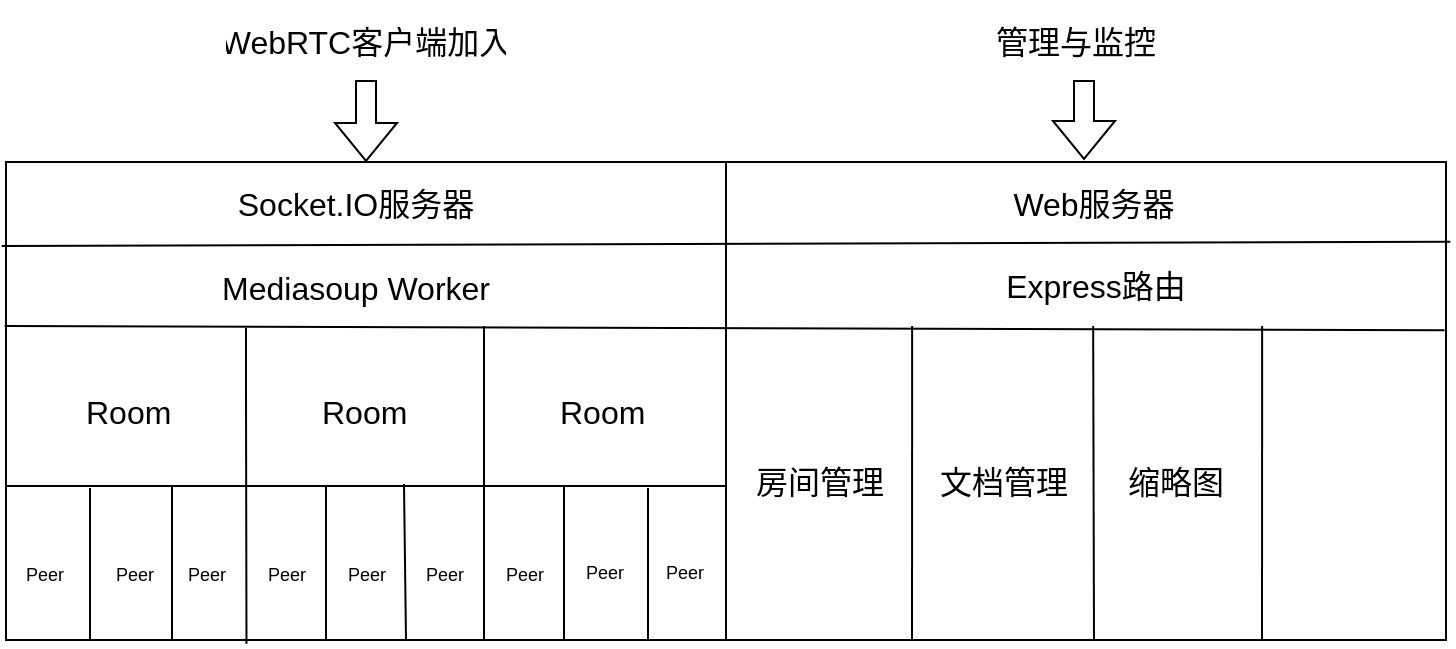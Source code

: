 <mxfile version="18.0.2" type="github">
  <diagram id="LaGgmpBY4K7J5JxBWZix" name="第 1 页">
    <mxGraphModel dx="1422" dy="698" grid="1" gridSize="10" guides="1" tooltips="1" connect="1" arrows="1" fold="1" page="1" pageScale="1" pageWidth="827" pageHeight="1169" math="0" shadow="0">
      <root>
        <mxCell id="0" />
        <mxCell id="1" parent="0" />
        <mxCell id="exaFY1USp6AMMxPbQBmG-1" value="" style="rounded=0;whiteSpace=wrap;html=1;" parent="1" vertex="1">
          <mxGeometry x="80" y="101" width="720" height="239" as="geometry" />
        </mxCell>
        <mxCell id="exaFY1USp6AMMxPbQBmG-2" value="" style="endArrow=none;html=1;rounded=0;exitX=-0.003;exitY=0.1;exitDx=0;exitDy=0;exitPerimeter=0;entryX=1.003;entryY=0.095;entryDx=0;entryDy=0;entryPerimeter=0;" parent="1" edge="1">
          <mxGeometry width="50" height="50" relative="1" as="geometry">
            <mxPoint x="77.84" y="143" as="sourcePoint" />
            <mxPoint x="802.16" y="140.85" as="targetPoint" />
            <Array as="points" />
          </mxGeometry>
        </mxCell>
        <mxCell id="exaFY1USp6AMMxPbQBmG-3" value="" style="endArrow=none;html=1;rounded=0;exitX=-0.001;exitY=0.195;exitDx=0;exitDy=0;exitPerimeter=0;entryX=0.999;entryY=0.2;entryDx=0;entryDy=0;entryPerimeter=0;" parent="1" edge="1">
          <mxGeometry width="50" height="50" relative="1" as="geometry">
            <mxPoint x="79.28" y="183.0" as="sourcePoint" />
            <mxPoint x="799.28" y="185.15" as="targetPoint" />
          </mxGeometry>
        </mxCell>
        <mxCell id="exaFY1USp6AMMxPbQBmG-4" value="" style="endArrow=none;html=1;rounded=0;entryX=0.5;entryY=0;entryDx=0;entryDy=0;exitX=0.5;exitY=1;exitDx=0;exitDy=0;" parent="1" source="exaFY1USp6AMMxPbQBmG-1" target="exaFY1USp6AMMxPbQBmG-1" edge="1">
          <mxGeometry width="50" height="50" relative="1" as="geometry">
            <mxPoint x="390" y="380" as="sourcePoint" />
            <mxPoint x="440" y="330" as="targetPoint" />
          </mxGeometry>
        </mxCell>
        <mxCell id="exaFY1USp6AMMxPbQBmG-5" value="Socket.IO服务器" style="text;strokeColor=none;fillColor=none;align=center;verticalAlign=middle;spacingLeft=4;spacingRight=4;overflow=hidden;points=[[0,0.5],[1,0.5]];portConstraint=eastwest;rotatable=0;fontSize=16;" parent="1" vertex="1">
          <mxGeometry x="180" y="101" width="150" height="40" as="geometry" />
        </mxCell>
        <mxCell id="exaFY1USp6AMMxPbQBmG-6" value="Web服务器" style="text;strokeColor=none;fillColor=none;align=center;verticalAlign=middle;spacingLeft=4;spacingRight=4;overflow=hidden;points=[[0,0.5],[1,0.5]];portConstraint=eastwest;rotatable=0;fontSize=16;" parent="1" vertex="1">
          <mxGeometry x="549" y="101" width="150" height="40" as="geometry" />
        </mxCell>
        <mxCell id="exaFY1USp6AMMxPbQBmG-7" value="Express路由" style="text;strokeColor=none;fillColor=none;align=center;verticalAlign=middle;spacingLeft=4;spacingRight=4;overflow=hidden;points=[[0,0.5],[1,0.5]];portConstraint=eastwest;rotatable=0;fontSize=16;" parent="1" vertex="1">
          <mxGeometry x="550" y="142" width="150" height="40" as="geometry" />
        </mxCell>
        <mxCell id="exaFY1USp6AMMxPbQBmG-8" value="Mediasoup Worker" style="text;strokeColor=none;fillColor=none;align=center;verticalAlign=middle;spacingLeft=4;spacingRight=4;overflow=hidden;points=[[0,0.5],[1,0.5]];portConstraint=eastwest;rotatable=0;fontSize=16;" parent="1" vertex="1">
          <mxGeometry x="180" y="143" width="150" height="40" as="geometry" />
        </mxCell>
        <mxCell id="exaFY1USp6AMMxPbQBmG-9" value="" style="endArrow=none;html=1;rounded=0;fontSize=16;" parent="1" edge="1">
          <mxGeometry width="50" height="50" relative="1" as="geometry">
            <mxPoint x="533" y="340" as="sourcePoint" />
            <mxPoint x="533.08" y="183" as="targetPoint" />
          </mxGeometry>
        </mxCell>
        <mxCell id="exaFY1USp6AMMxPbQBmG-10" value="" style="endArrow=none;html=1;rounded=0;fontSize=16;" parent="1" edge="1">
          <mxGeometry width="50" height="50" relative="1" as="geometry">
            <mxPoint x="624" y="340" as="sourcePoint" />
            <mxPoint x="623.58" y="183" as="targetPoint" />
          </mxGeometry>
        </mxCell>
        <mxCell id="exaFY1USp6AMMxPbQBmG-11" value="" style="endArrow=none;html=1;rounded=0;fontSize=16;" parent="1" edge="1">
          <mxGeometry width="50" height="50" relative="1" as="geometry">
            <mxPoint x="708" y="340" as="sourcePoint" />
            <mxPoint x="708.08" y="183" as="targetPoint" />
          </mxGeometry>
        </mxCell>
        <mxCell id="exaFY1USp6AMMxPbQBmG-12" value="" style="endArrow=none;html=1;rounded=0;fontSize=16;exitX=0.167;exitY=1.008;exitDx=0;exitDy=0;exitPerimeter=0;" parent="1" source="exaFY1USp6AMMxPbQBmG-1" edge="1">
          <mxGeometry width="50" height="50" relative="1" as="geometry">
            <mxPoint x="200.24" y="477.59" as="sourcePoint" />
            <mxPoint x="200" y="214" as="targetPoint" />
            <Array as="points">
              <mxPoint x="200" y="214" />
              <mxPoint x="200" y="184" />
            </Array>
          </mxGeometry>
        </mxCell>
        <mxCell id="exaFY1USp6AMMxPbQBmG-15" value="" style="endArrow=none;html=1;rounded=0;fontSize=16;" parent="1" edge="1">
          <mxGeometry width="50" height="50" relative="1" as="geometry">
            <mxPoint x="319" y="340" as="sourcePoint" />
            <mxPoint x="319" y="183" as="targetPoint" />
          </mxGeometry>
        </mxCell>
        <mxCell id="exaFY1USp6AMMxPbQBmG-16" value="" style="endArrow=none;html=1;rounded=0;fontSize=16;exitX=0;exitY=0.5;exitDx=0;exitDy=0;" parent="1" edge="1">
          <mxGeometry width="50" height="50" relative="1" as="geometry">
            <mxPoint x="80" y="263" as="sourcePoint" />
            <mxPoint x="440" y="263" as="targetPoint" />
          </mxGeometry>
        </mxCell>
        <mxCell id="exaFY1USp6AMMxPbQBmG-18" value="" style="endArrow=none;html=1;rounded=0;fontSize=16;" parent="1" edge="1">
          <mxGeometry width="50" height="50" relative="1" as="geometry">
            <mxPoint x="279" y="262" as="sourcePoint" />
            <mxPoint x="280" y="340" as="targetPoint" />
          </mxGeometry>
        </mxCell>
        <mxCell id="exaFY1USp6AMMxPbQBmG-19" value="" style="endArrow=none;html=1;rounded=0;fontSize=16;" parent="1" edge="1">
          <mxGeometry width="50" height="50" relative="1" as="geometry">
            <mxPoint x="359" y="263" as="sourcePoint" />
            <mxPoint x="359" y="340" as="targetPoint" />
          </mxGeometry>
        </mxCell>
        <mxCell id="exaFY1USp6AMMxPbQBmG-20" value="" style="endArrow=none;html=1;rounded=0;fontSize=16;" parent="1" edge="1">
          <mxGeometry width="50" height="50" relative="1" as="geometry">
            <mxPoint x="401" y="264" as="sourcePoint" />
            <mxPoint x="401" y="340" as="targetPoint" />
          </mxGeometry>
        </mxCell>
        <mxCell id="exaFY1USp6AMMxPbQBmG-21" value="" style="endArrow=none;html=1;rounded=0;fontSize=16;" parent="1" edge="1">
          <mxGeometry width="50" height="50" relative="1" as="geometry">
            <mxPoint x="240" y="263" as="sourcePoint" />
            <mxPoint x="240" y="340" as="targetPoint" />
          </mxGeometry>
        </mxCell>
        <mxCell id="exaFY1USp6AMMxPbQBmG-22" value="" style="endArrow=none;html=1;rounded=0;fontSize=16;" parent="1" edge="1">
          <mxGeometry width="50" height="50" relative="1" as="geometry">
            <mxPoint x="163" y="263" as="sourcePoint" />
            <mxPoint x="163" y="340" as="targetPoint" />
          </mxGeometry>
        </mxCell>
        <mxCell id="exaFY1USp6AMMxPbQBmG-23" value="" style="endArrow=none;html=1;rounded=0;fontSize=16;" parent="1" edge="1">
          <mxGeometry width="50" height="50" relative="1" as="geometry">
            <mxPoint x="122" y="264" as="sourcePoint" />
            <mxPoint x="122" y="340" as="targetPoint" />
          </mxGeometry>
        </mxCell>
        <mxCell id="exaFY1USp6AMMxPbQBmG-24" value="Room" style="text;strokeColor=none;fillColor=none;align=left;verticalAlign=middle;spacingLeft=4;spacingRight=4;overflow=hidden;points=[[0,0.5],[1,0.5]];portConstraint=eastwest;rotatable=0;fontSize=16;" parent="1" vertex="1">
          <mxGeometry x="114" y="210" width="60" height="30" as="geometry" />
        </mxCell>
        <mxCell id="exaFY1USp6AMMxPbQBmG-25" value="Room" style="text;strokeColor=none;fillColor=none;align=left;verticalAlign=middle;spacingLeft=4;spacingRight=4;overflow=hidden;points=[[0,0.5],[1,0.5]];portConstraint=eastwest;rotatable=0;fontSize=16;" parent="1" vertex="1">
          <mxGeometry x="232" y="210" width="60" height="30" as="geometry" />
        </mxCell>
        <mxCell id="exaFY1USp6AMMxPbQBmG-26" value="Room" style="text;strokeColor=none;fillColor=none;align=left;verticalAlign=middle;spacingLeft=4;spacingRight=4;overflow=hidden;points=[[0,0.5],[1,0.5]];portConstraint=eastwest;rotatable=0;fontSize=16;" parent="1" vertex="1">
          <mxGeometry x="351" y="210" width="60" height="30" as="geometry" />
        </mxCell>
        <mxCell id="exaFY1USp6AMMxPbQBmG-27" value="Peer" style="text;strokeColor=none;fillColor=none;align=left;verticalAlign=middle;spacingLeft=4;spacingRight=4;overflow=hidden;points=[[0,0.5],[1,0.5]];portConstraint=eastwest;rotatable=0;fontSize=9;" parent="1" vertex="1">
          <mxGeometry x="84" y="292" width="30" height="30" as="geometry" />
        </mxCell>
        <mxCell id="exaFY1USp6AMMxPbQBmG-29" value="Peer" style="text;strokeColor=none;fillColor=none;align=left;verticalAlign=middle;spacingLeft=4;spacingRight=4;overflow=hidden;points=[[0,0.5],[1,0.5]];portConstraint=eastwest;rotatable=0;fontSize=9;" parent="1" vertex="1">
          <mxGeometry x="129" y="292" width="30" height="30" as="geometry" />
        </mxCell>
        <mxCell id="exaFY1USp6AMMxPbQBmG-30" value="Peer" style="text;strokeColor=none;fillColor=none;align=left;verticalAlign=middle;spacingLeft=4;spacingRight=4;overflow=hidden;points=[[0,0.5],[1,0.5]];portConstraint=eastwest;rotatable=0;fontSize=9;" parent="1" vertex="1">
          <mxGeometry x="165" y="292" width="30" height="30" as="geometry" />
        </mxCell>
        <mxCell id="exaFY1USp6AMMxPbQBmG-31" value="Peer" style="text;strokeColor=none;fillColor=none;align=left;verticalAlign=middle;spacingLeft=4;spacingRight=4;overflow=hidden;points=[[0,0.5],[1,0.5]];portConstraint=eastwest;rotatable=0;fontSize=9;" parent="1" vertex="1">
          <mxGeometry x="205" y="292" width="30" height="30" as="geometry" />
        </mxCell>
        <mxCell id="exaFY1USp6AMMxPbQBmG-32" value="Peer" style="text;strokeColor=none;fillColor=none;align=left;verticalAlign=middle;spacingLeft=4;spacingRight=4;overflow=hidden;points=[[0,0.5],[1,0.5]];portConstraint=eastwest;rotatable=0;fontSize=9;" parent="1" vertex="1">
          <mxGeometry x="245" y="292" width="30" height="30" as="geometry" />
        </mxCell>
        <mxCell id="exaFY1USp6AMMxPbQBmG-33" value="Peer" style="text;strokeColor=none;fillColor=none;align=left;verticalAlign=middle;spacingLeft=4;spacingRight=4;overflow=hidden;points=[[0,0.5],[1,0.5]];portConstraint=eastwest;rotatable=0;fontSize=9;" parent="1" vertex="1">
          <mxGeometry x="284" y="292" width="30" height="30" as="geometry" />
        </mxCell>
        <mxCell id="exaFY1USp6AMMxPbQBmG-34" value="Peer" style="text;strokeColor=none;fillColor=none;align=left;verticalAlign=middle;spacingLeft=4;spacingRight=4;overflow=hidden;points=[[0,0.5],[1,0.5]];portConstraint=eastwest;rotatable=0;fontSize=9;" parent="1" vertex="1">
          <mxGeometry x="324" y="292" width="30" height="30" as="geometry" />
        </mxCell>
        <mxCell id="exaFY1USp6AMMxPbQBmG-35" value="Peer" style="text;strokeColor=none;fillColor=none;align=left;verticalAlign=middle;spacingLeft=4;spacingRight=4;overflow=hidden;points=[[0,0.5],[1,0.5]];portConstraint=eastwest;rotatable=0;fontSize=9;" parent="1" vertex="1">
          <mxGeometry x="364" y="291" width="30" height="30" as="geometry" />
        </mxCell>
        <mxCell id="exaFY1USp6AMMxPbQBmG-36" value="Peer" style="text;strokeColor=none;fillColor=none;align=left;verticalAlign=middle;spacingLeft=4;spacingRight=4;overflow=hidden;points=[[0,0.5],[1,0.5]];portConstraint=eastwest;rotatable=0;fontSize=9;" parent="1" vertex="1">
          <mxGeometry x="404" y="291" width="30" height="30" as="geometry" />
        </mxCell>
        <mxCell id="exaFY1USp6AMMxPbQBmG-37" value="房间管理" style="text;strokeColor=none;fillColor=none;align=center;verticalAlign=middle;spacingLeft=4;spacingRight=4;overflow=hidden;points=[[0,0.5],[1,0.5]];portConstraint=eastwest;rotatable=0;fontSize=16;" parent="1" vertex="1">
          <mxGeometry x="444" y="240" width="86" height="40" as="geometry" />
        </mxCell>
        <mxCell id="exaFY1USp6AMMxPbQBmG-38" value="文档管理" style="text;strokeColor=none;fillColor=none;align=center;verticalAlign=middle;spacingLeft=4;spacingRight=4;overflow=hidden;points=[[0,0.5],[1,0.5]];portConstraint=eastwest;rotatable=0;fontSize=16;" parent="1" vertex="1">
          <mxGeometry x="536" y="240" width="86" height="40" as="geometry" />
        </mxCell>
        <mxCell id="exaFY1USp6AMMxPbQBmG-39" value="缩略图" style="text;strokeColor=none;fillColor=none;align=center;verticalAlign=middle;spacingLeft=4;spacingRight=4;overflow=hidden;points=[[0,0.5],[1,0.5]];portConstraint=eastwest;rotatable=0;fontSize=16;" parent="1" vertex="1">
          <mxGeometry x="622" y="240" width="86" height="40" as="geometry" />
        </mxCell>
        <mxCell id="exaFY1USp6AMMxPbQBmG-40" value="" style="shape=flexArrow;endArrow=classic;html=1;rounded=0;fontSize=9;entryX=0.25;entryY=0;entryDx=0;entryDy=0;" parent="1" target="exaFY1USp6AMMxPbQBmG-1" edge="1">
          <mxGeometry width="50" height="50" relative="1" as="geometry">
            <mxPoint x="260" y="60" as="sourcePoint" />
            <mxPoint x="285" y="-70" as="targetPoint" />
          </mxGeometry>
        </mxCell>
        <mxCell id="exaFY1USp6AMMxPbQBmG-41" value="" style="shape=flexArrow;endArrow=classic;html=1;rounded=0;fontSize=9;entryX=0.25;entryY=0;entryDx=0;entryDy=0;" parent="1" edge="1">
          <mxGeometry width="50" height="50" relative="1" as="geometry">
            <mxPoint x="619" y="60" as="sourcePoint" />
            <mxPoint x="619" y="100" as="targetPoint" />
          </mxGeometry>
        </mxCell>
        <mxCell id="exaFY1USp6AMMxPbQBmG-42" value="WebRTC客户端加入" style="text;strokeColor=none;fillColor=none;align=center;verticalAlign=middle;spacingLeft=4;spacingRight=4;overflow=hidden;points=[[0,0.5],[1,0.5]];portConstraint=eastwest;rotatable=0;fontSize=16;" parent="1" vertex="1">
          <mxGeometry x="185" y="20" width="150" height="40" as="geometry" />
        </mxCell>
        <mxCell id="exaFY1USp6AMMxPbQBmG-43" value="管理与监控" style="text;strokeColor=none;fillColor=none;align=center;verticalAlign=middle;spacingLeft=4;spacingRight=4;overflow=hidden;points=[[0,0.5],[1,0.5]];portConstraint=eastwest;rotatable=0;fontSize=16;" parent="1" vertex="1">
          <mxGeometry x="540" y="20" width="150" height="40" as="geometry" />
        </mxCell>
      </root>
    </mxGraphModel>
  </diagram>
</mxfile>
